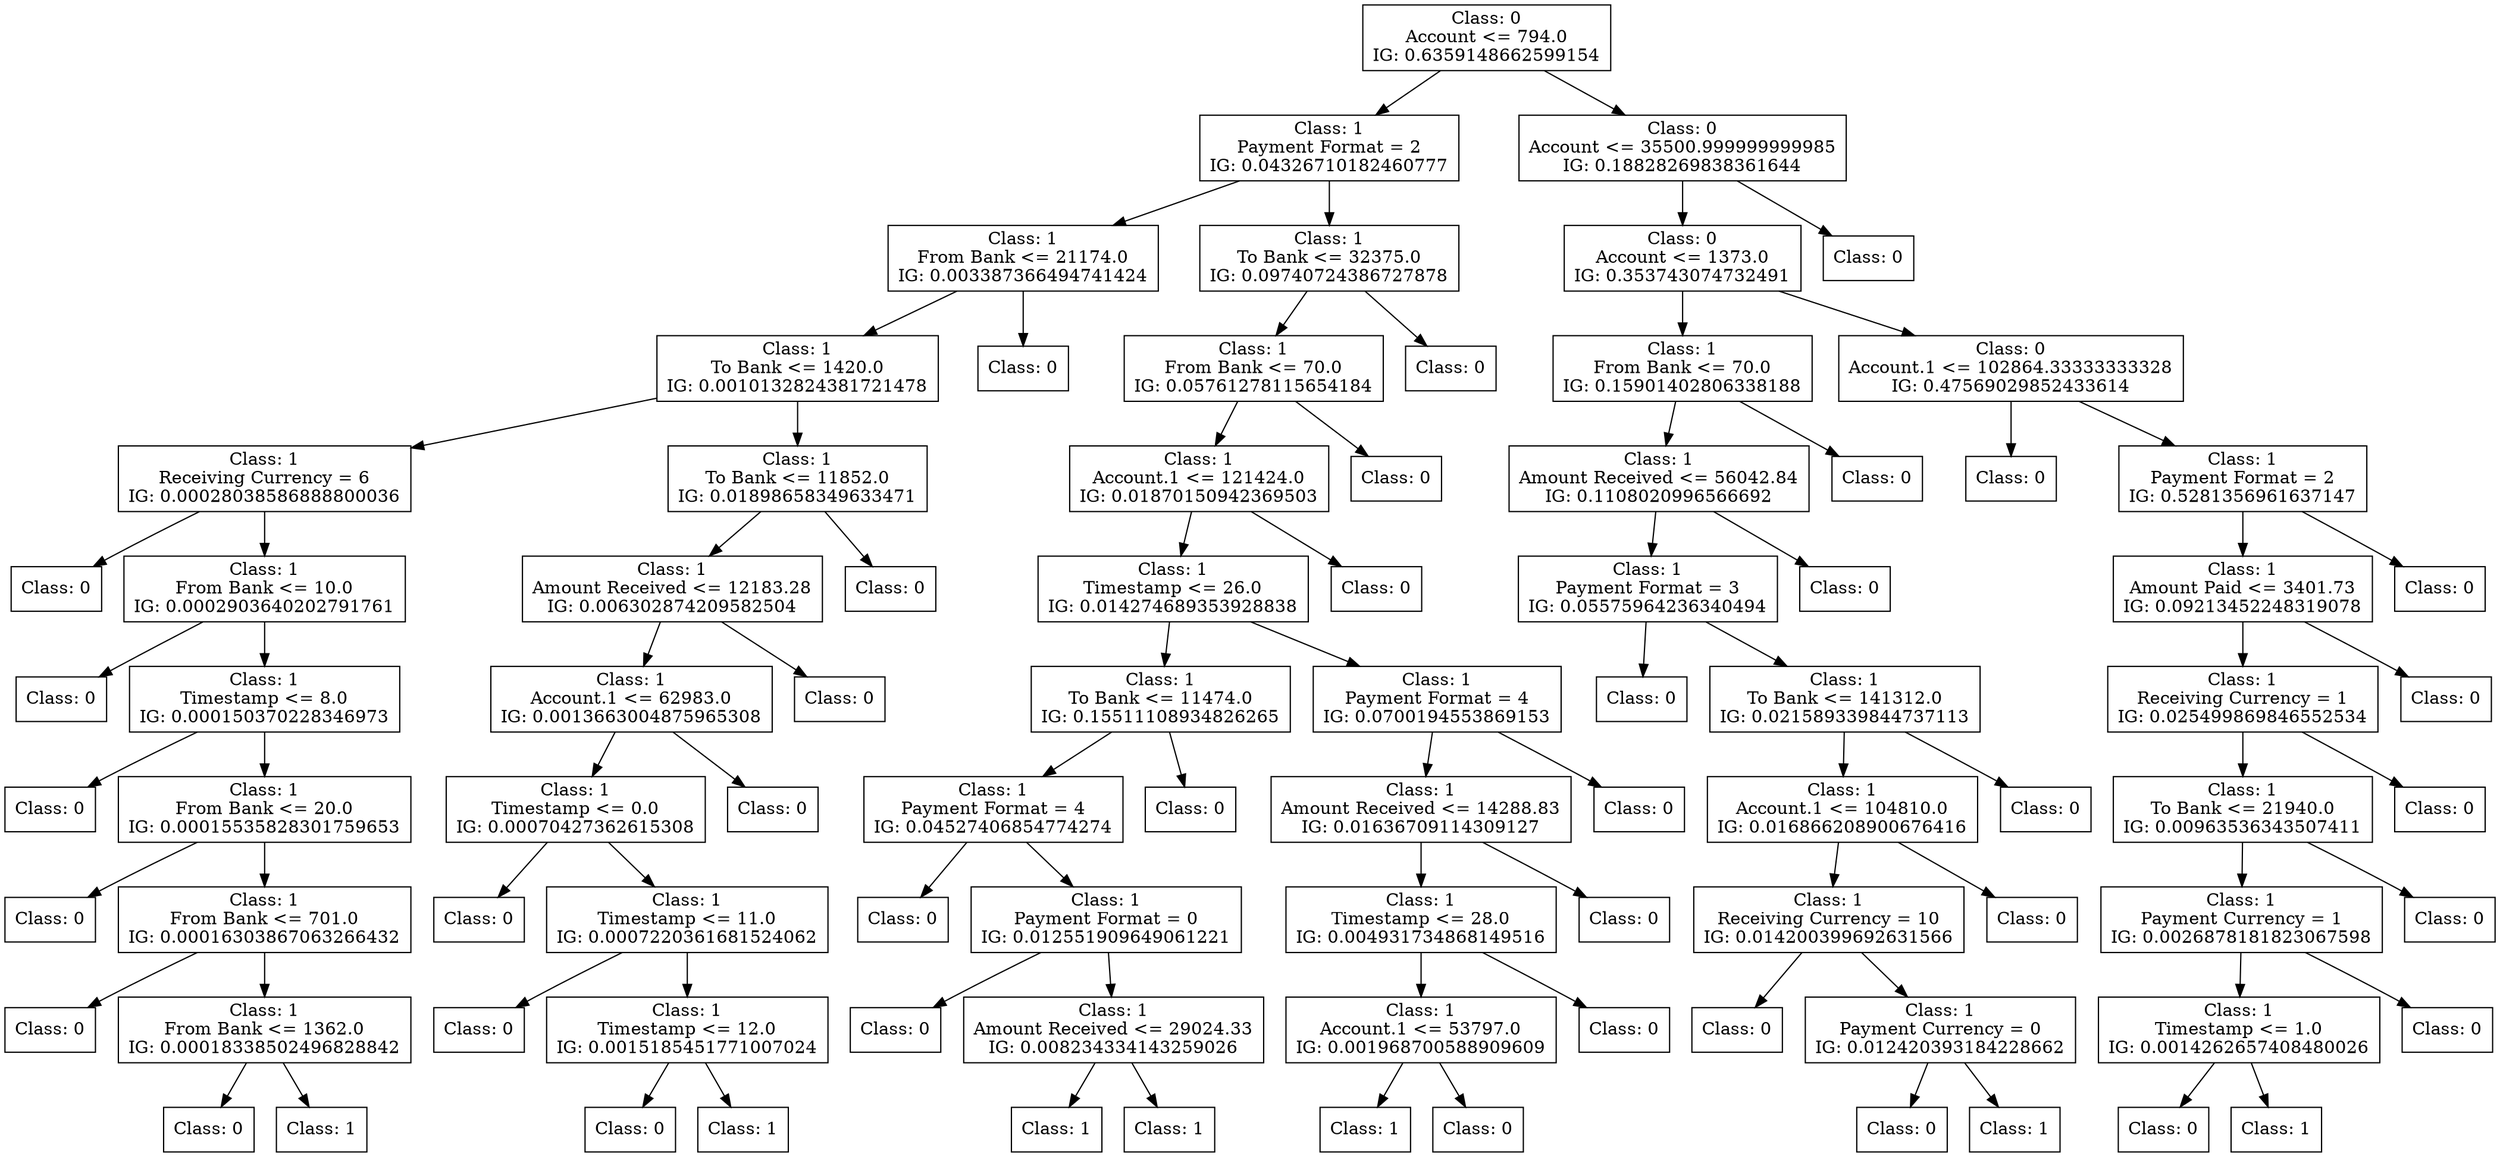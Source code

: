 digraph DecisionTree {
	rankdir=TD;
	node [shape=box];
	140287376216640 [label="Class: 0
Account <= 794.0
IG: 0.6359148662599154"];
	140287340082752 [label="Class: 1
Payment Format = 2
IG: 0.04326710182460777"];
	140287376216640 -> 140287340082752;
	140287319159856 [label="Class: 1
From Bank <= 21174.0
IG: 0.003387366494741424"];
	140287340082752 -> 140287319159856;
	140287296922544 [label="Class: 1
To Bank <= 1420.0
IG: 0.0010132824381721478"];
	140287319159856 -> 140287296922544;
	140287296924368 [label="Class: 1
Receiving Currency = 6
IG: 0.00028038586888800036"];
	140287296922544 -> 140287296924368;
	140287296921824 [label="Class: 0
"];
	140287296924368 -> 140287296921824;
	140287296919856 [label="Class: 1
From Bank <= 10.0
IG: 0.0002903640202791761"];
	140287296924368 -> 140287296919856;
	140287296923936 [label="Class: 0
"];
	140287296919856 -> 140287296923936;
	140287296922064 [label="Class: 1
Timestamp <= 8.0
IG: 0.000150370228346973"];
	140287296919856 -> 140287296922064;
	140287296925088 [label="Class: 0
"];
	140287296922064 -> 140287296925088;
	140287296922832 [label="Class: 1
From Bank <= 20.0
IG: 0.00015535828301759653"];
	140287296922064 -> 140287296922832;
	140287296923552 [label="Class: 0
"];
	140287296922832 -> 140287296923552;
	140287296922256 [label="Class: 1
From Bank <= 701.0
IG: 0.00016303867063266432"];
	140287296922832 -> 140287296922256;
	140287296918896 [label="Class: 0
"];
	140287296922256 -> 140287296918896;
	140287296924512 [label="Class: 1
From Bank <= 1362.0
IG: 0.00018338502496828842"];
	140287296922256 -> 140287296924512;
	140287296924320 [label="Class: 0
"];
	140287296924512 -> 140287296924320;
	140287296922160 [label="Class: 1
"];
	140287296924512 -> 140287296922160;
	140287296923504 [label="Class: 1
To Bank <= 11852.0
IG: 0.01898658349633471"];
	140287296922544 -> 140287296923504;
	140287296924080 [label="Class: 1
Amount Received <= 12183.28
IG: 0.006302874209582504"];
	140287296923504 -> 140287296924080;
	140287296922736 [label="Class: 1
Account.1 <= 62983.0
IG: 0.0013663004875965308"];
	140287296924080 -> 140287296922736;
	140287296924464 [label="Class: 1
Timestamp <= 0.0
IG: 0.00070427362615308"];
	140287296922736 -> 140287296924464;
	140287296923840 [label="Class: 0
"];
	140287296924464 -> 140287296923840;
	140287296924272 [label="Class: 1
Timestamp <= 11.0
IG: 0.0007220361681524062"];
	140287296924464 -> 140287296924272;
	140287296920720 [label="Class: 0
"];
	140287296924272 -> 140287296920720;
	140287296924704 [label="Class: 1
Timestamp <= 12.0
IG: 0.0015185451771007024"];
	140287296924272 -> 140287296924704;
	140287296920576 [label="Class: 0
"];
	140287296924704 -> 140287296920576;
	140287296925568 [label="Class: 1
"];
	140287296924704 -> 140287296925568;
	140287296926096 [label="Class: 0
"];
	140287296922736 -> 140287296926096;
	140287296922304 [label="Class: 0
"];
	140287296924080 -> 140287296922304;
	140287296923216 [label="Class: 0
"];
	140287296923504 -> 140287296923216;
	140287296921152 [label="Class: 0
"];
	140287319159856 -> 140287296921152;
	140287319152080 [label="Class: 1
To Bank <= 32375.0
IG: 0.09740724386727878"];
	140287340082752 -> 140287319152080;
	140287296922640 [label="Class: 1
From Bank <= 70.0
IG: 0.05761278115654184"];
	140287319152080 -> 140287296922640;
	140287296924800 [label="Class: 1
Account.1 <= 121424.0
IG: 0.01870150942369503"];
	140287296922640 -> 140287296924800;
	140287296925472 [label="Class: 1
Timestamp <= 26.0
IG: 0.014274689353928838"];
	140287296924800 -> 140287296925472;
	140287296925328 [label="Class: 1
To Bank <= 11474.0
IG: 0.15511108934826265"];
	140287296925472 -> 140287296925328;
	140287296924992 [label="Class: 1
Payment Format = 4
IG: 0.04527406854774274"];
	140287296925328 -> 140287296924992;
	140287296924944 [label="Class: 0
"];
	140287296924992 -> 140287296924944;
	140287296923696 [label="Class: 1
Payment Format = 0
IG: 0.012551909649061221"];
	140287296924992 -> 140287296923696;
	140287296925136 [label="Class: 0
"];
	140287296923696 -> 140287296925136;
	140287296928304 [label="Class: 1
Amount Received <= 29024.33
IG: 0.008234334143259026"];
	140287296923696 -> 140287296928304;
	140287296924176 [label="Class: 1
"];
	140287296928304 -> 140287296924176;
	140287296928448 [label="Class: 1
"];
	140287296928304 -> 140287296928448;
	140287296917696 [label="Class: 0
"];
	140287296925328 -> 140287296917696;
	140287296925904 [label="Class: 1
Payment Format = 4
IG: 0.0700194553869153"];
	140287296925472 -> 140287296925904;
	140287296924848 [label="Class: 1
Amount Received <= 14288.83
IG: 0.01636709114309127"];
	140287296925904 -> 140287296924848;
	140287296927200 [label="Class: 1
Timestamp <= 28.0
IG: 0.004931734868149516"];
	140287296924848 -> 140287296927200;
	140287296928016 [label="Class: 1
Account.1 <= 53797.0
IG: 0.001968700588909609"];
	140287296927200 -> 140287296928016;
	140287296925712 [label="Class: 1
"];
	140287296928016 -> 140287296925712;
	140287296927968 [label="Class: 0
"];
	140287296928016 -> 140287296927968;
	140287296922208 [label="Class: 0
"];
	140287296927200 -> 140287296922208;
	140287296928352 [label="Class: 0
"];
	140287296924848 -> 140287296928352;
	140287296924416 [label="Class: 0
"];
	140287296925904 -> 140287296924416;
	140287296924128 [label="Class: 0
"];
	140287296924800 -> 140287296924128;
	140287296926576 [label="Class: 0
"];
	140287296922640 -> 140287296926576;
	140287296924656 [label="Class: 0
"];
	140287319152080 -> 140287296924656;
	140287340076848 [label="Class: 0
Account <= 35500.999999999985
IG: 0.18828269838361644"];
	140287376216640 -> 140287340076848;
	140287296929504 [label="Class: 0
Account <= 1373.0
IG: 0.353743074732491"];
	140287340076848 -> 140287296929504;
	140287296922880 [label="Class: 1
From Bank <= 70.0
IG: 0.15901402806338188"];
	140287296929504 -> 140287296922880;
	140287296927824 [label="Class: 1
Amount Received <= 56042.84
IG: 0.1108020996566692"];
	140287296922880 -> 140287296927824;
	140287296926672 [label="Class: 1
Payment Format = 3
IG: 0.05575964236340494"];
	140287296927824 -> 140287296926672;
	140287296926720 [label="Class: 0
"];
	140287296926672 -> 140287296926720;
	140287296924560 [label="Class: 1
To Bank <= 141312.0
IG: 0.021589339844737113"];
	140287296926672 -> 140287296924560;
	140287296929312 [label="Class: 1
Account.1 <= 104810.0
IG: 0.016866208900676416"];
	140287296924560 -> 140287296929312;
	140287296928064 [label="Class: 1
Receiving Currency = 10
IG: 0.014200399692631566"];
	140287296929312 -> 140287296928064;
	140287296925616 [label="Class: 0
"];
	140287296928064 -> 140287296925616;
	140287296929456 [label="Class: 1
Payment Currency = 0
IG: 0.012420393184228662"];
	140287296928064 -> 140287296929456;
	140287296927392 [label="Class: 0
"];
	140287296929456 -> 140287296927392;
	140287296918464 [label="Class: 1
"];
	140287296929456 -> 140287296918464;
	140287296922112 [label="Class: 0
"];
	140287296929312 -> 140287296922112;
	140287296928160 [label="Class: 0
"];
	140287296924560 -> 140287296928160;
	140287296926192 [label="Class: 0
"];
	140287296927824 -> 140287296926192;
	140287296920384 [label="Class: 0
"];
	140287296922880 -> 140287296920384;
	140287296924224 [label="Class: 0
Account.1 <= 102864.33333333328
IG: 0.47569029852433614"];
	140287296929504 -> 140287296924224;
	140287296924032 [label="Class: 0
"];
	140287296924224 -> 140287296924032;
	140287296926816 [label="Class: 1
Payment Format = 2
IG: 0.5281356961637147"];
	140287296924224 -> 140287296926816;
	140287296929120 [label="Class: 1
Amount Paid <= 3401.73
IG: 0.09213452248319078"];
	140287296926816 -> 140287296929120;
	140287251923344 [label="Class: 1
Receiving Currency = 1
IG: 0.025499869846552534"];
	140287296929120 -> 140287251923344;
	140287251924400 [label="Class: 1
To Bank <= 21940.0
IG: 0.00963536343507411"];
	140287251923344 -> 140287251924400;
	140287251923056 [label="Class: 1
Payment Currency = 1
IG: 0.0026878181823067598"];
	140287251924400 -> 140287251923056;
	140287251923248 [label="Class: 1
Timestamp <= 1.0
IG: 0.0014262657408480026"];
	140287251923056 -> 140287251923248;
	140287251925264 [label="Class: 0
"];
	140287251923248 -> 140287251925264;
	140287251925888 [label="Class: 1
"];
	140287251923248 -> 140287251925888;
	140287251925504 [label="Class: 0
"];
	140287251923056 -> 140287251925504;
	140287251924736 [label="Class: 0
"];
	140287251924400 -> 140287251924736;
	140287251924832 [label="Class: 0
"];
	140287251923344 -> 140287251924832;
	140287251925072 [label="Class: 0
"];
	140287296929120 -> 140287251925072;
	140287296926528 [label="Class: 0
"];
	140287296926816 -> 140287296926528;
	140287296925760 [label="Class: 0
"];
	140287340076848 -> 140287296925760;
}
